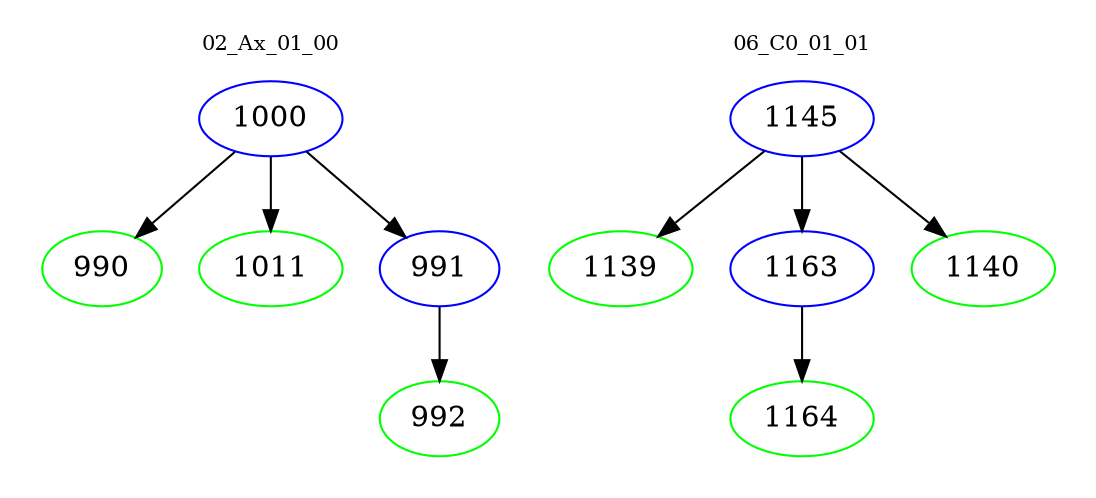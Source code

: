 digraph{
subgraph cluster_0 {
color = white
label = "02_Ax_01_00";
fontsize=10;
T0_1000 [label="1000", color="blue"]
T0_1000 -> T0_990 [color="black"]
T0_990 [label="990", color="green"]
T0_1000 -> T0_1011 [color="black"]
T0_1011 [label="1011", color="green"]
T0_1000 -> T0_991 [color="black"]
T0_991 [label="991", color="blue"]
T0_991 -> T0_992 [color="black"]
T0_992 [label="992", color="green"]
}
subgraph cluster_1 {
color = white
label = "06_C0_01_01";
fontsize=10;
T1_1145 [label="1145", color="blue"]
T1_1145 -> T1_1139 [color="black"]
T1_1139 [label="1139", color="green"]
T1_1145 -> T1_1163 [color="black"]
T1_1163 [label="1163", color="blue"]
T1_1163 -> T1_1164 [color="black"]
T1_1164 [label="1164", color="green"]
T1_1145 -> T1_1140 [color="black"]
T1_1140 [label="1140", color="green"]
}
}
